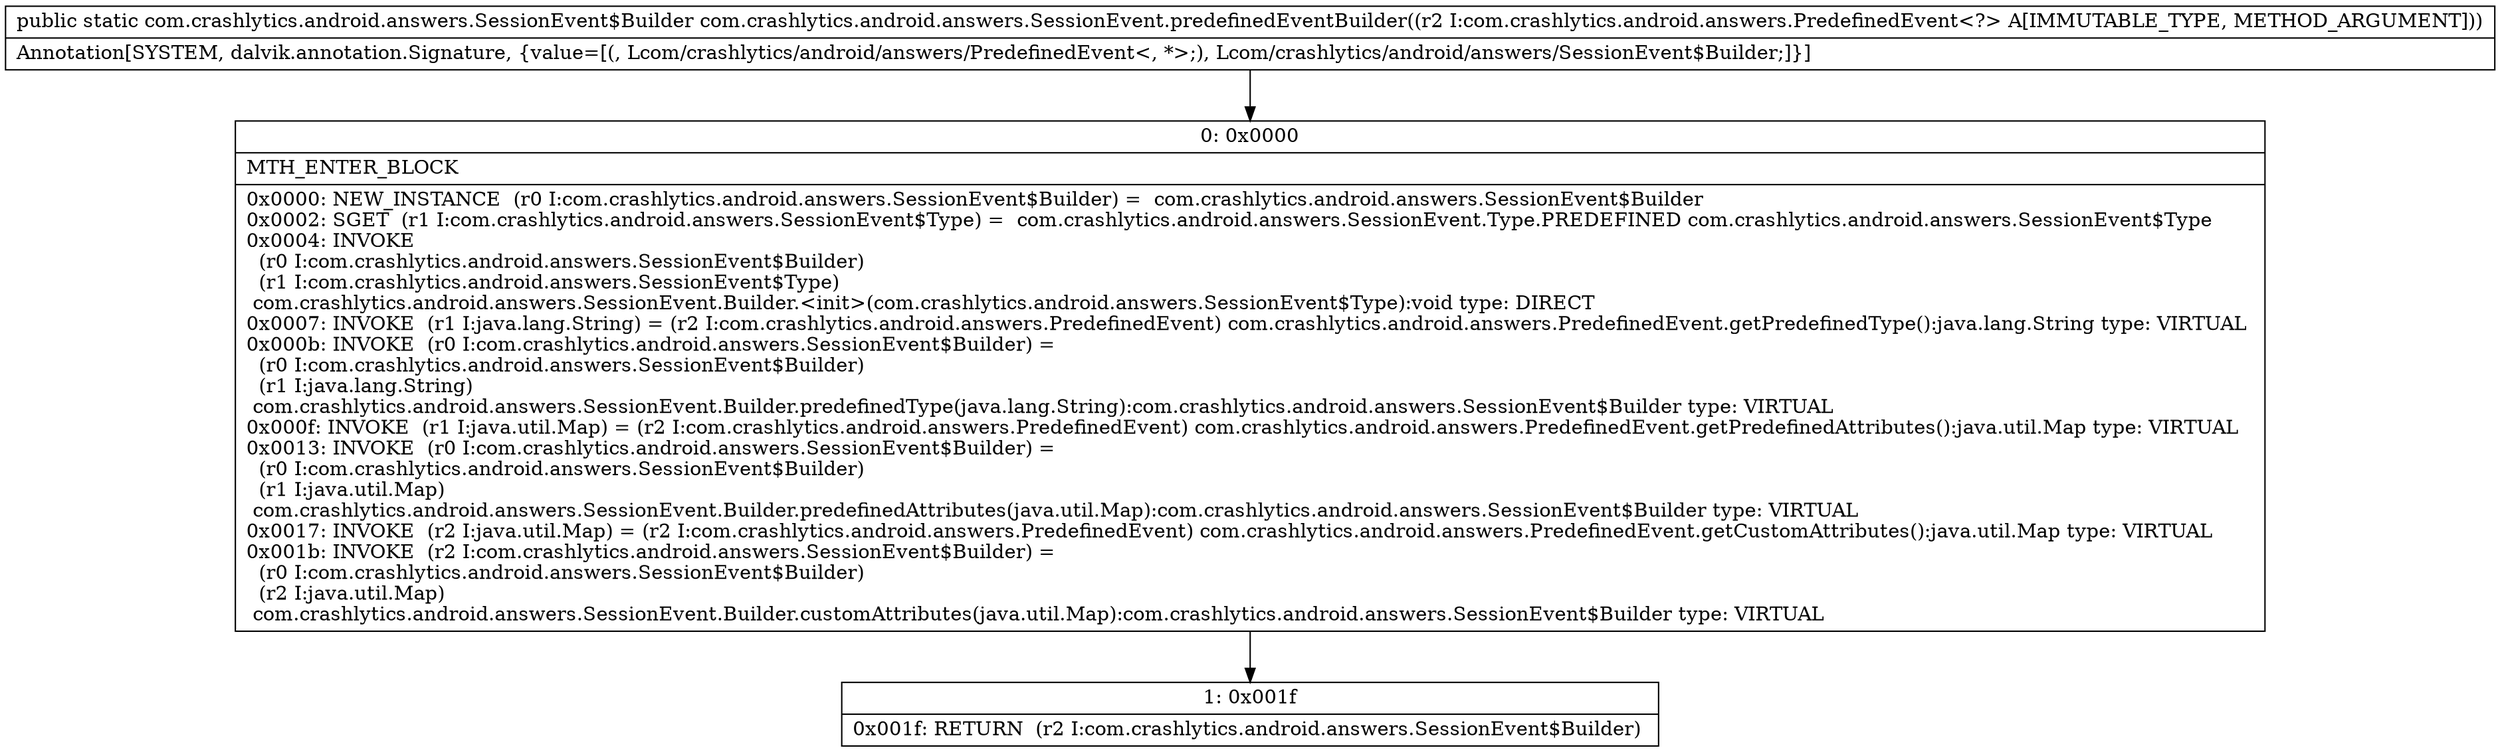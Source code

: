 digraph "CFG forcom.crashlytics.android.answers.SessionEvent.predefinedEventBuilder(Lcom\/crashlytics\/android\/answers\/PredefinedEvent;)Lcom\/crashlytics\/android\/answers\/SessionEvent$Builder;" {
Node_0 [shape=record,label="{0\:\ 0x0000|MTH_ENTER_BLOCK\l|0x0000: NEW_INSTANCE  (r0 I:com.crashlytics.android.answers.SessionEvent$Builder) =  com.crashlytics.android.answers.SessionEvent$Builder \l0x0002: SGET  (r1 I:com.crashlytics.android.answers.SessionEvent$Type) =  com.crashlytics.android.answers.SessionEvent.Type.PREDEFINED com.crashlytics.android.answers.SessionEvent$Type \l0x0004: INVOKE  \l  (r0 I:com.crashlytics.android.answers.SessionEvent$Builder)\l  (r1 I:com.crashlytics.android.answers.SessionEvent$Type)\l com.crashlytics.android.answers.SessionEvent.Builder.\<init\>(com.crashlytics.android.answers.SessionEvent$Type):void type: DIRECT \l0x0007: INVOKE  (r1 I:java.lang.String) = (r2 I:com.crashlytics.android.answers.PredefinedEvent) com.crashlytics.android.answers.PredefinedEvent.getPredefinedType():java.lang.String type: VIRTUAL \l0x000b: INVOKE  (r0 I:com.crashlytics.android.answers.SessionEvent$Builder) = \l  (r0 I:com.crashlytics.android.answers.SessionEvent$Builder)\l  (r1 I:java.lang.String)\l com.crashlytics.android.answers.SessionEvent.Builder.predefinedType(java.lang.String):com.crashlytics.android.answers.SessionEvent$Builder type: VIRTUAL \l0x000f: INVOKE  (r1 I:java.util.Map) = (r2 I:com.crashlytics.android.answers.PredefinedEvent) com.crashlytics.android.answers.PredefinedEvent.getPredefinedAttributes():java.util.Map type: VIRTUAL \l0x0013: INVOKE  (r0 I:com.crashlytics.android.answers.SessionEvent$Builder) = \l  (r0 I:com.crashlytics.android.answers.SessionEvent$Builder)\l  (r1 I:java.util.Map)\l com.crashlytics.android.answers.SessionEvent.Builder.predefinedAttributes(java.util.Map):com.crashlytics.android.answers.SessionEvent$Builder type: VIRTUAL \l0x0017: INVOKE  (r2 I:java.util.Map) = (r2 I:com.crashlytics.android.answers.PredefinedEvent) com.crashlytics.android.answers.PredefinedEvent.getCustomAttributes():java.util.Map type: VIRTUAL \l0x001b: INVOKE  (r2 I:com.crashlytics.android.answers.SessionEvent$Builder) = \l  (r0 I:com.crashlytics.android.answers.SessionEvent$Builder)\l  (r2 I:java.util.Map)\l com.crashlytics.android.answers.SessionEvent.Builder.customAttributes(java.util.Map):com.crashlytics.android.answers.SessionEvent$Builder type: VIRTUAL \l}"];
Node_1 [shape=record,label="{1\:\ 0x001f|0x001f: RETURN  (r2 I:com.crashlytics.android.answers.SessionEvent$Builder) \l}"];
MethodNode[shape=record,label="{public static com.crashlytics.android.answers.SessionEvent$Builder com.crashlytics.android.answers.SessionEvent.predefinedEventBuilder((r2 I:com.crashlytics.android.answers.PredefinedEvent\<?\> A[IMMUTABLE_TYPE, METHOD_ARGUMENT]))  | Annotation[SYSTEM, dalvik.annotation.Signature, \{value=[(, Lcom\/crashlytics\/android\/answers\/PredefinedEvent\<, *\>;), Lcom\/crashlytics\/android\/answers\/SessionEvent$Builder;]\}]\l}"];
MethodNode -> Node_0;
Node_0 -> Node_1;
}

